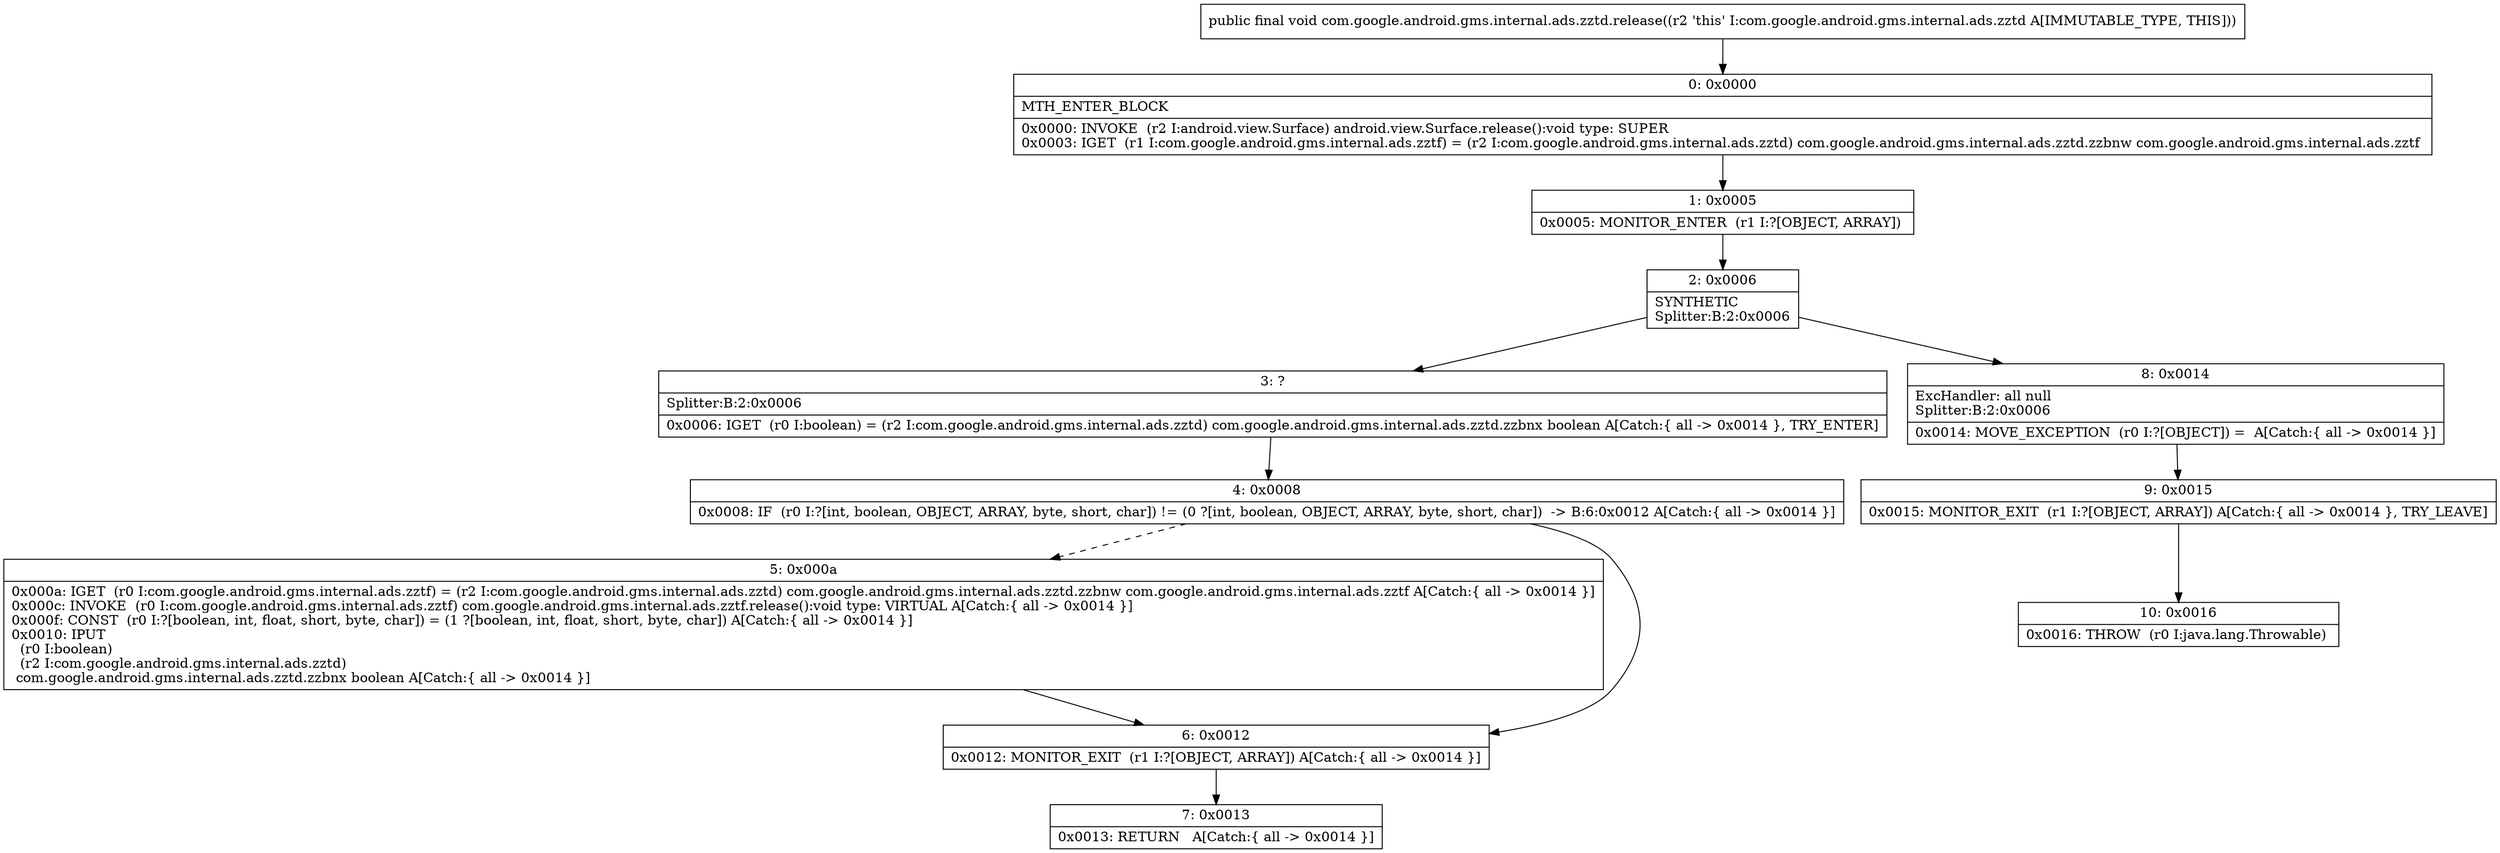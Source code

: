 digraph "CFG forcom.google.android.gms.internal.ads.zztd.release()V" {
Node_0 [shape=record,label="{0\:\ 0x0000|MTH_ENTER_BLOCK\l|0x0000: INVOKE  (r2 I:android.view.Surface) android.view.Surface.release():void type: SUPER \l0x0003: IGET  (r1 I:com.google.android.gms.internal.ads.zztf) = (r2 I:com.google.android.gms.internal.ads.zztd) com.google.android.gms.internal.ads.zztd.zzbnw com.google.android.gms.internal.ads.zztf \l}"];
Node_1 [shape=record,label="{1\:\ 0x0005|0x0005: MONITOR_ENTER  (r1 I:?[OBJECT, ARRAY]) \l}"];
Node_2 [shape=record,label="{2\:\ 0x0006|SYNTHETIC\lSplitter:B:2:0x0006\l}"];
Node_3 [shape=record,label="{3\:\ ?|Splitter:B:2:0x0006\l|0x0006: IGET  (r0 I:boolean) = (r2 I:com.google.android.gms.internal.ads.zztd) com.google.android.gms.internal.ads.zztd.zzbnx boolean A[Catch:\{ all \-\> 0x0014 \}, TRY_ENTER]\l}"];
Node_4 [shape=record,label="{4\:\ 0x0008|0x0008: IF  (r0 I:?[int, boolean, OBJECT, ARRAY, byte, short, char]) != (0 ?[int, boolean, OBJECT, ARRAY, byte, short, char])  \-\> B:6:0x0012 A[Catch:\{ all \-\> 0x0014 \}]\l}"];
Node_5 [shape=record,label="{5\:\ 0x000a|0x000a: IGET  (r0 I:com.google.android.gms.internal.ads.zztf) = (r2 I:com.google.android.gms.internal.ads.zztd) com.google.android.gms.internal.ads.zztd.zzbnw com.google.android.gms.internal.ads.zztf A[Catch:\{ all \-\> 0x0014 \}]\l0x000c: INVOKE  (r0 I:com.google.android.gms.internal.ads.zztf) com.google.android.gms.internal.ads.zztf.release():void type: VIRTUAL A[Catch:\{ all \-\> 0x0014 \}]\l0x000f: CONST  (r0 I:?[boolean, int, float, short, byte, char]) = (1 ?[boolean, int, float, short, byte, char]) A[Catch:\{ all \-\> 0x0014 \}]\l0x0010: IPUT  \l  (r0 I:boolean)\l  (r2 I:com.google.android.gms.internal.ads.zztd)\l com.google.android.gms.internal.ads.zztd.zzbnx boolean A[Catch:\{ all \-\> 0x0014 \}]\l}"];
Node_6 [shape=record,label="{6\:\ 0x0012|0x0012: MONITOR_EXIT  (r1 I:?[OBJECT, ARRAY]) A[Catch:\{ all \-\> 0x0014 \}]\l}"];
Node_7 [shape=record,label="{7\:\ 0x0013|0x0013: RETURN   A[Catch:\{ all \-\> 0x0014 \}]\l}"];
Node_8 [shape=record,label="{8\:\ 0x0014|ExcHandler: all null\lSplitter:B:2:0x0006\l|0x0014: MOVE_EXCEPTION  (r0 I:?[OBJECT]) =  A[Catch:\{ all \-\> 0x0014 \}]\l}"];
Node_9 [shape=record,label="{9\:\ 0x0015|0x0015: MONITOR_EXIT  (r1 I:?[OBJECT, ARRAY]) A[Catch:\{ all \-\> 0x0014 \}, TRY_LEAVE]\l}"];
Node_10 [shape=record,label="{10\:\ 0x0016|0x0016: THROW  (r0 I:java.lang.Throwable) \l}"];
MethodNode[shape=record,label="{public final void com.google.android.gms.internal.ads.zztd.release((r2 'this' I:com.google.android.gms.internal.ads.zztd A[IMMUTABLE_TYPE, THIS])) }"];
MethodNode -> Node_0;
Node_0 -> Node_1;
Node_1 -> Node_2;
Node_2 -> Node_3;
Node_2 -> Node_8;
Node_3 -> Node_4;
Node_4 -> Node_5[style=dashed];
Node_4 -> Node_6;
Node_5 -> Node_6;
Node_6 -> Node_7;
Node_8 -> Node_9;
Node_9 -> Node_10;
}

